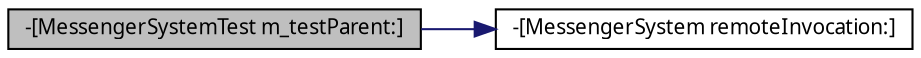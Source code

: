 digraph G
{
  edge [fontname="FreeSans.ttf",fontsize="10",labelfontname="FreeSans.ttf",labelfontsize="10"];
  node [fontname="FreeSans.ttf",fontsize="10",shape=record];
  rankdir=LR;
  Node1 [label="-[MessengerSystemTest m_testParent:]",height=0.2,width=0.4,color="black", fillcolor="grey75", style="filled" fontcolor="black"];
  Node1 -> Node2 [color="midnightblue",fontsize="10",style="solid"];
  Node2 [label="-[MessengerSystem remoteInvocation:]",height=0.2,width=0.4,color="black", fillcolor="white", style="filled",URL="$dc/dc9/interface_messenger_system.html#aaaa066451fb04c37c88e6a7efc94c63e"];
}
